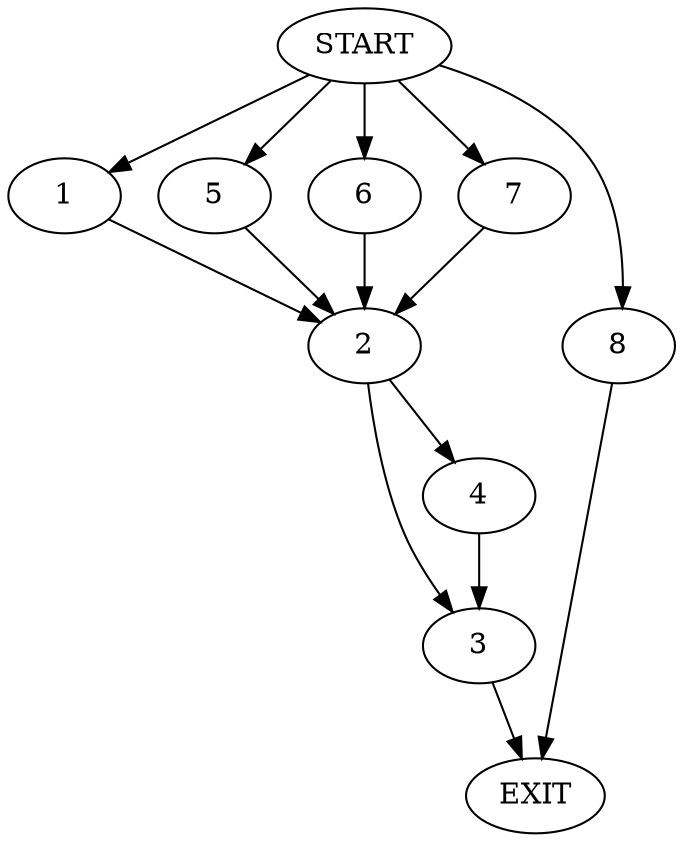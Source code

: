 digraph {
0 [label="START"]
9 [label="EXIT"]
0 -> 1
1 -> 2
2 -> 3
2 -> 4
0 -> 5
5 -> 2
0 -> 6
6 -> 2
0 -> 7
7 -> 2
3 -> 9
4 -> 3
0 -> 8
8 -> 9
}
